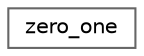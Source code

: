 digraph "Graphical Class Hierarchy"
{
 // LATEX_PDF_SIZE
  bgcolor="transparent";
  edge [fontname=Helvetica,fontsize=10,labelfontname=Helvetica,labelfontsize=10];
  node [fontname=Helvetica,fontsize=10,shape=box,height=0.2,width=0.4];
  rankdir="LR";
  Node0 [id="Node000000",label="zero_one",height=0.2,width=0.4,color="grey40", fillcolor="white", style="filled",URL="$classFoam_1_1zero__one.html",tooltip=" "];
}
